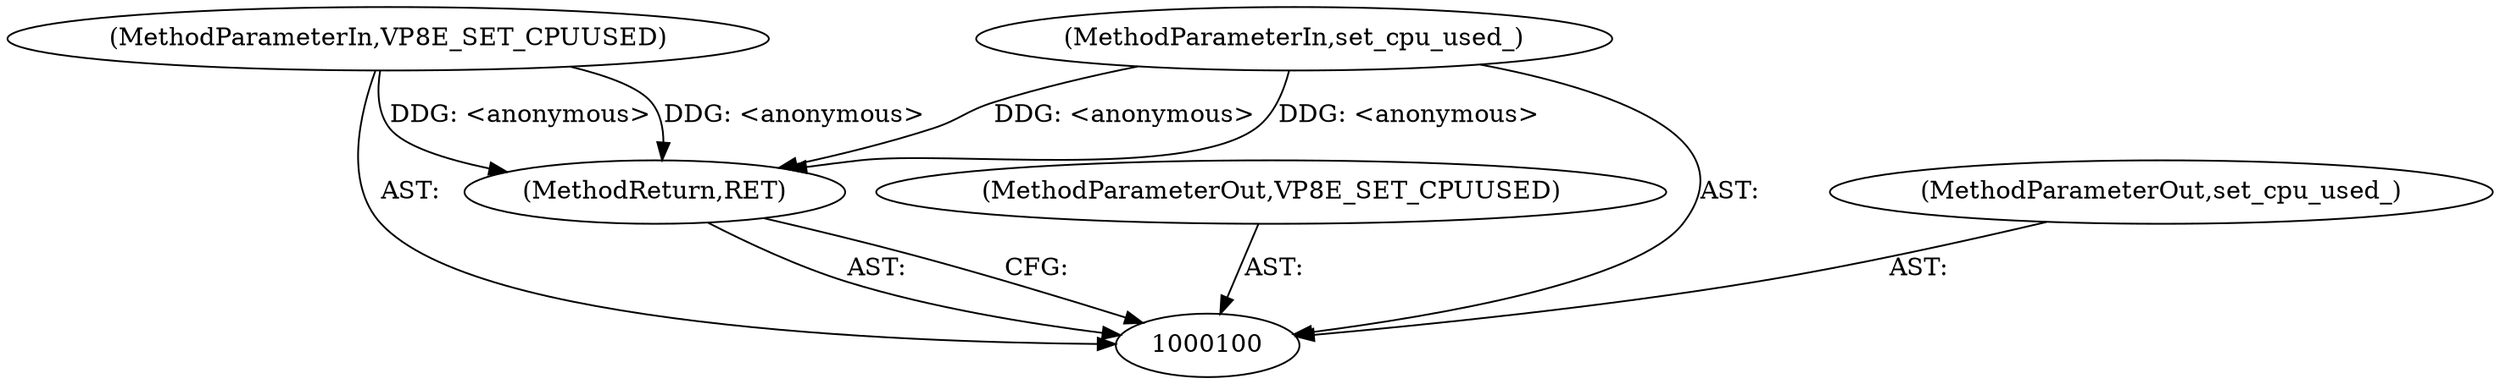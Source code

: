 digraph "0_Android_5a9753fca56f0eeb9f61e342b2fccffc364f9426_38" {
"1000104" [label="(MethodReturn,RET)"];
"1000101" [label="(MethodParameterIn,VP8E_SET_CPUUSED)"];
"1000110" [label="(MethodParameterOut,VP8E_SET_CPUUSED)"];
"1000102" [label="(MethodParameterIn,set_cpu_used_)"];
"1000111" [label="(MethodParameterOut,set_cpu_used_)"];
"1000104" -> "1000100"  [label="AST: "];
"1000104" -> "1000100"  [label="CFG: "];
"1000102" -> "1000104"  [label="DDG: <anonymous>"];
"1000101" -> "1000104"  [label="DDG: <anonymous>"];
"1000101" -> "1000100"  [label="AST: "];
"1000101" -> "1000104"  [label="DDG: <anonymous>"];
"1000110" -> "1000100"  [label="AST: "];
"1000102" -> "1000100"  [label="AST: "];
"1000102" -> "1000104"  [label="DDG: <anonymous>"];
"1000111" -> "1000100"  [label="AST: "];
}
